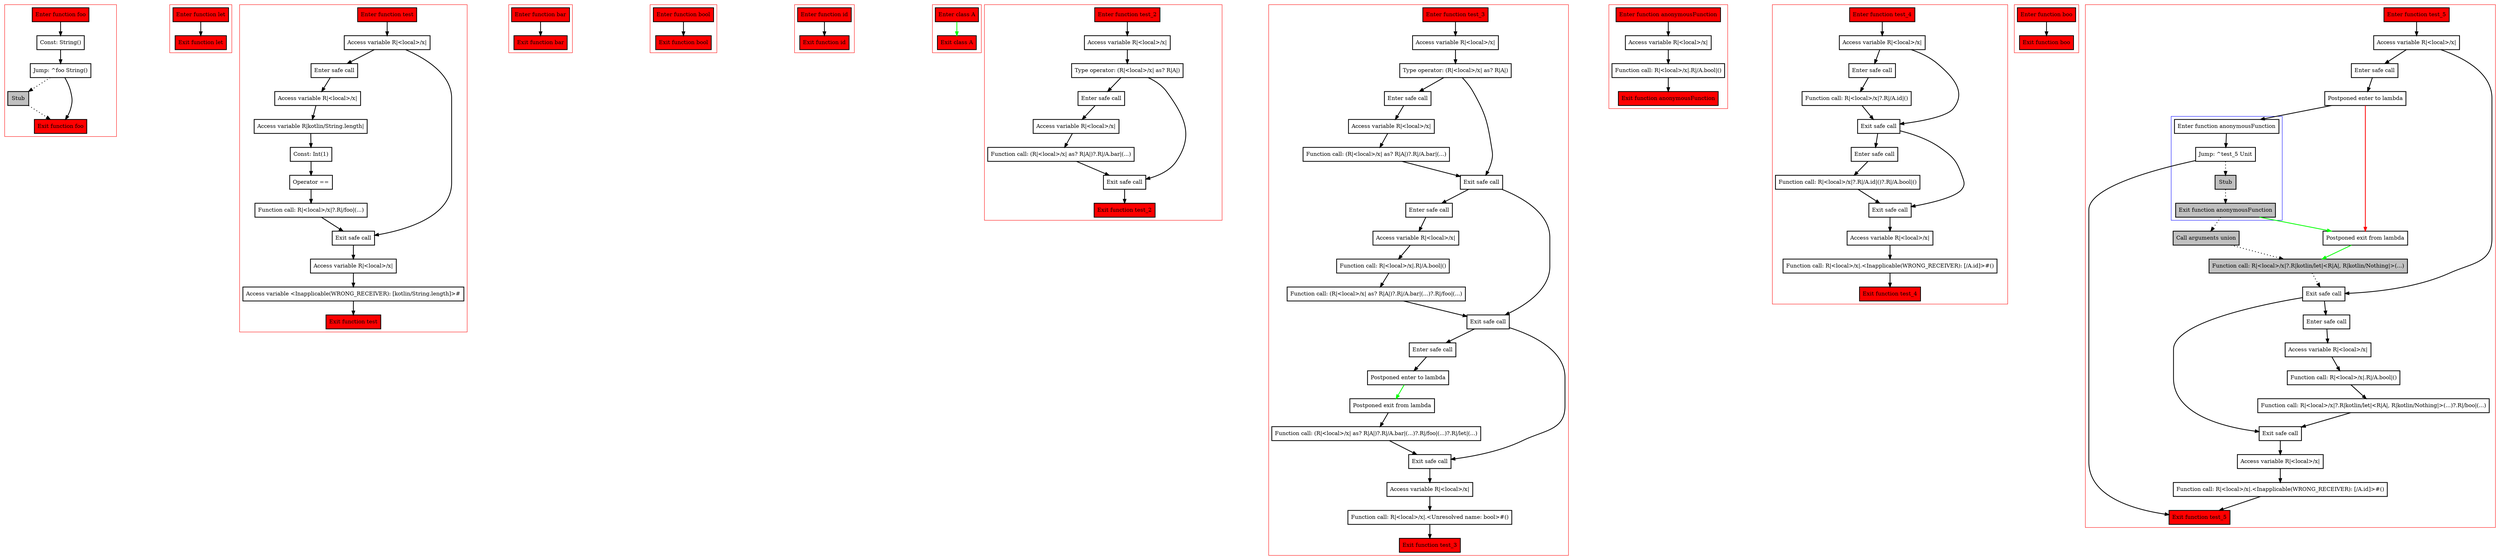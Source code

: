 digraph safeCalls_kt {
    graph [nodesep=3]
    node [shape=box penwidth=2]
    edge [penwidth=2]

    subgraph cluster_0 {
        color=red
        0 [label="Enter function foo" style="filled" fillcolor=red];
        1 [label="Const: String()"];
        2 [label="Jump: ^foo String()"];
        3 [label="Stub" style="filled" fillcolor=gray];
        4 [label="Exit function foo" style="filled" fillcolor=red];
    }

    0 -> {1};
    1 -> {2};
    2 -> {4};
    2 -> {3} [style=dotted];
    3 -> {4} [style=dotted];

    subgraph cluster_1 {
        color=red
        5 [label="Enter function let" style="filled" fillcolor=red];
        6 [label="Exit function let" style="filled" fillcolor=red];
    }

    5 -> {6};

    subgraph cluster_2 {
        color=red
        7 [label="Enter function test" style="filled" fillcolor=red];
        8 [label="Access variable R|<local>/x|"];
        9 [label="Enter safe call"];
        10 [label="Access variable R|<local>/x|"];
        11 [label="Access variable R|kotlin/String.length|"];
        12 [label="Const: Int(1)"];
        13 [label="Operator =="];
        14 [label="Function call: R|<local>/x|?.R|/foo|(...)"];
        15 [label="Exit safe call"];
        16 [label="Access variable R|<local>/x|"];
        17 [label="Access variable <Inapplicable(WRONG_RECEIVER): [kotlin/String.length]>#"];
        18 [label="Exit function test" style="filled" fillcolor=red];
    }

    7 -> {8};
    8 -> {9 15};
    9 -> {10};
    10 -> {11};
    11 -> {12};
    12 -> {13};
    13 -> {14};
    14 -> {15};
    15 -> {16};
    16 -> {17};
    17 -> {18};

    subgraph cluster_3 {
        color=red
        19 [label="Enter function bar" style="filled" fillcolor=red];
        20 [label="Exit function bar" style="filled" fillcolor=red];
    }

    19 -> {20};

    subgraph cluster_4 {
        color=red
        21 [label="Enter function bool" style="filled" fillcolor=red];
        22 [label="Exit function bool" style="filled" fillcolor=red];
    }

    21 -> {22};

    subgraph cluster_5 {
        color=red
        23 [label="Enter function id" style="filled" fillcolor=red];
        24 [label="Exit function id" style="filled" fillcolor=red];
    }

    23 -> {24};

    subgraph cluster_6 {
        color=red
        25 [label="Enter class A" style="filled" fillcolor=red];
        26 [label="Exit class A" style="filled" fillcolor=red];
    }

    25 -> {26} [color=green];

    subgraph cluster_7 {
        color=red
        27 [label="Enter function test_2" style="filled" fillcolor=red];
        28 [label="Access variable R|<local>/x|"];
        29 [label="Type operator: (R|<local>/x| as? R|A|)"];
        30 [label="Enter safe call"];
        31 [label="Access variable R|<local>/x|"];
        32 [label="Function call: (R|<local>/x| as? R|A|)?.R|/A.bar|(...)"];
        33 [label="Exit safe call"];
        34 [label="Exit function test_2" style="filled" fillcolor=red];
    }

    27 -> {28};
    28 -> {29};
    29 -> {30 33};
    30 -> {31};
    31 -> {32};
    32 -> {33};
    33 -> {34};

    subgraph cluster_8 {
        color=red
        35 [label="Enter function test_3" style="filled" fillcolor=red];
        36 [label="Access variable R|<local>/x|"];
        37 [label="Type operator: (R|<local>/x| as? R|A|)"];
        38 [label="Enter safe call"];
        39 [label="Access variable R|<local>/x|"];
        40 [label="Function call: (R|<local>/x| as? R|A|)?.R|/A.bar|(...)"];
        41 [label="Exit safe call"];
        42 [label="Enter safe call"];
        43 [label="Access variable R|<local>/x|"];
        44 [label="Function call: R|<local>/x|.R|/A.bool|()"];
        45 [label="Function call: (R|<local>/x| as? R|A|)?.R|/A.bar|(...)?.R|/foo|(...)"];
        46 [label="Exit safe call"];
        47 [label="Enter safe call"];
        48 [label="Postponed enter to lambda"];
        49 [label="Postponed exit from lambda"];
        50 [label="Function call: (R|<local>/x| as? R|A|)?.R|/A.bar|(...)?.R|/foo|(...)?.R|/let|(...)"];
        51 [label="Exit safe call"];
        52 [label="Access variable R|<local>/x|"];
        53 [label="Function call: R|<local>/x|.<Unresolved name: bool>#()"];
        54 [label="Exit function test_3" style="filled" fillcolor=red];
    }

    35 -> {36};
    36 -> {37};
    37 -> {38 41};
    38 -> {39};
    39 -> {40};
    40 -> {41};
    41 -> {42 46};
    42 -> {43};
    43 -> {44};
    44 -> {45};
    45 -> {46};
    46 -> {47 51};
    47 -> {48};
    48 -> {49 49} [color=green];
    49 -> {50};
    50 -> {51};
    51 -> {52};
    52 -> {53};
    53 -> {54};

    subgraph cluster_9 {
        color=red
        55 [label="Enter function anonymousFunction" style="filled" fillcolor=red];
        56 [label="Access variable R|<local>/x|"];
        57 [label="Function call: R|<local>/x|.R|/A.bool|()"];
        58 [label="Exit function anonymousFunction" style="filled" fillcolor=red];
    }

    55 -> {56};
    56 -> {57};
    57 -> {58};

    subgraph cluster_10 {
        color=red
        59 [label="Enter function test_4" style="filled" fillcolor=red];
        60 [label="Access variable R|<local>/x|"];
        61 [label="Enter safe call"];
        62 [label="Function call: R|<local>/x|?.R|/A.id|()"];
        63 [label="Exit safe call"];
        64 [label="Enter safe call"];
        65 [label="Function call: R|<local>/x|?.R|/A.id|()?.R|/A.bool|()"];
        66 [label="Exit safe call"];
        67 [label="Access variable R|<local>/x|"];
        68 [label="Function call: R|<local>/x|.<Inapplicable(WRONG_RECEIVER): [/A.id]>#()"];
        69 [label="Exit function test_4" style="filled" fillcolor=red];
    }

    59 -> {60};
    60 -> {61 63};
    61 -> {62};
    62 -> {63};
    63 -> {64 66};
    64 -> {65};
    65 -> {66};
    66 -> {67};
    67 -> {68};
    68 -> {69};

    subgraph cluster_11 {
        color=red
        70 [label="Enter function boo" style="filled" fillcolor=red];
        71 [label="Exit function boo" style="filled" fillcolor=red];
    }

    70 -> {71};

    subgraph cluster_12 {
        color=red
        72 [label="Enter function test_5" style="filled" fillcolor=red];
        73 [label="Access variable R|<local>/x|"];
        74 [label="Enter safe call"];
        75 [label="Postponed enter to lambda"];
        subgraph cluster_13 {
            color=blue
            76 [label="Enter function anonymousFunction"];
            77 [label="Jump: ^test_5 Unit"];
            78 [label="Stub" style="filled" fillcolor=gray];
            79 [label="Exit function anonymousFunction" style="filled" fillcolor=gray];
        }
        80 [label="Call arguments union" style="filled" fillcolor=gray];
        81 [label="Postponed exit from lambda"];
        82 [label="Function call: R|<local>/x|?.R|kotlin/let|<R|A|, R|kotlin/Nothing|>(...)" style="filled" fillcolor=gray];
        83 [label="Exit safe call"];
        84 [label="Enter safe call"];
        85 [label="Access variable R|<local>/x|"];
        86 [label="Function call: R|<local>/x|.R|/A.bool|()"];
        87 [label="Function call: R|<local>/x|?.R|kotlin/let|<R|A|, R|kotlin/Nothing|>(...)?.R|/boo|(...)"];
        88 [label="Exit safe call"];
        89 [label="Access variable R|<local>/x|"];
        90 [label="Function call: R|<local>/x|.<Inapplicable(WRONG_RECEIVER): [/A.id]>#()"];
        91 [label="Exit function test_5" style="filled" fillcolor=red];
    }

    72 -> {73};
    73 -> {74 83};
    74 -> {75};
    75 -> {76};
    75 -> {81} [color=red];
    76 -> {77};
    77 -> {91};
    77 -> {78} [style=dotted];
    78 -> {79} [style=dotted];
    79 -> {80} [style=dotted];
    79 -> {81} [color=green];
    80 -> {82} [style=dotted];
    81 -> {82} [color=green];
    82 -> {83} [style=dotted];
    83 -> {84 88};
    84 -> {85};
    85 -> {86};
    86 -> {87};
    87 -> {88};
    88 -> {89};
    89 -> {90};
    90 -> {91};

}
